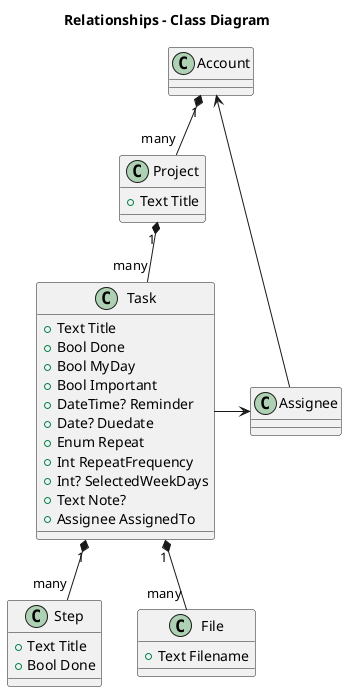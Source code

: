 @startuml
title Relationships - Class Diagram

class Account {
    
}

class Project {
    +Text Title
}

class Task {
    +Text Title
    +Bool Done
    +Bool MyDay
    +Bool Important
    +DateTime? Reminder
    +Date? Duedate
    +Enum Repeat
    +Int RepeatFrequency
    +Int? SelectedWeekDays
    +Text Note?
    +Assignee AssignedTo
}

Class Step {
    +Text Title
    +Bool Done
}

Class File {
    +Text Filename
}

Class Assignee {
}

Account "1" *-down- "many" Project
Assignee -up-> Account
Project "1" *-down- "many" Task
Task "1" *-down- "many" File
Task "1" *-down- "many" Step
Task -> Assignee

@enduml